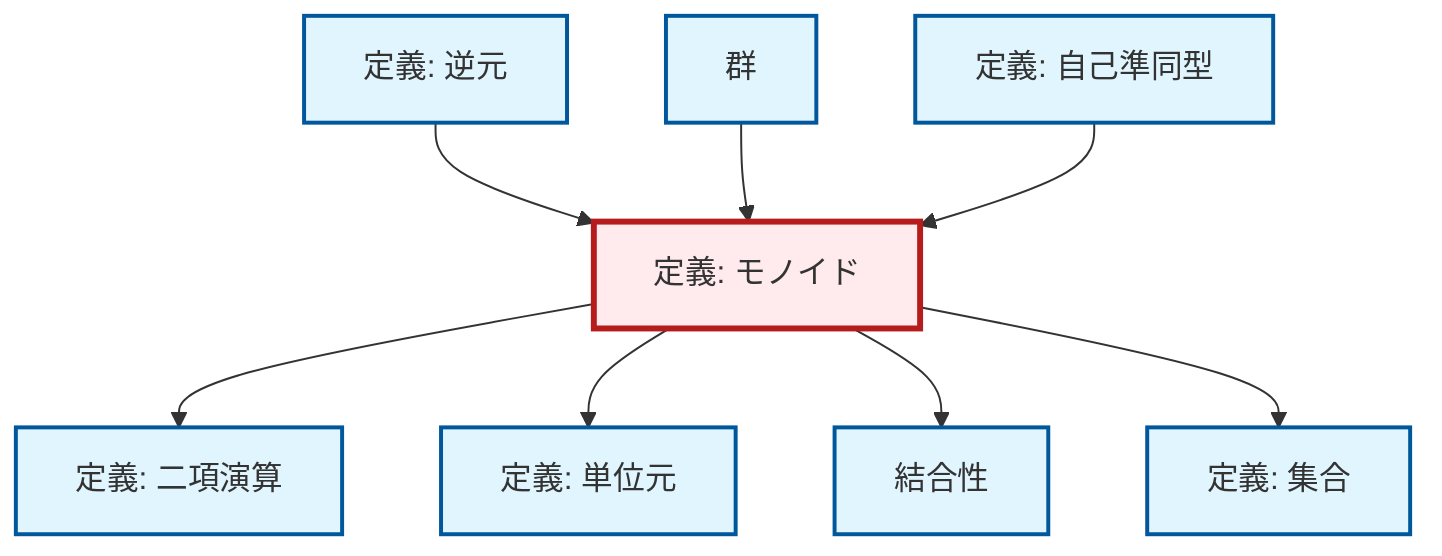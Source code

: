 graph TD
    classDef definition fill:#e1f5fe,stroke:#01579b,stroke-width:2px
    classDef theorem fill:#f3e5f5,stroke:#4a148c,stroke-width:2px
    classDef axiom fill:#fff3e0,stroke:#e65100,stroke-width:2px
    classDef example fill:#e8f5e9,stroke:#1b5e20,stroke-width:2px
    classDef current fill:#ffebee,stroke:#b71c1c,stroke-width:3px
    def-binary-operation["定義: 二項演算"]:::definition
    def-monoid["定義: モノイド"]:::definition
    def-endomorphism["定義: 自己準同型"]:::definition
    def-associativity["結合性"]:::definition
    def-identity-element["定義: 単位元"]:::definition
    def-inverse-element["定義: 逆元"]:::definition
    def-set["定義: 集合"]:::definition
    def-group["群"]:::definition
    def-monoid --> def-binary-operation
    def-monoid --> def-identity-element
    def-monoid --> def-associativity
    def-monoid --> def-set
    def-inverse-element --> def-monoid
    def-group --> def-monoid
    def-endomorphism --> def-monoid
    class def-monoid current